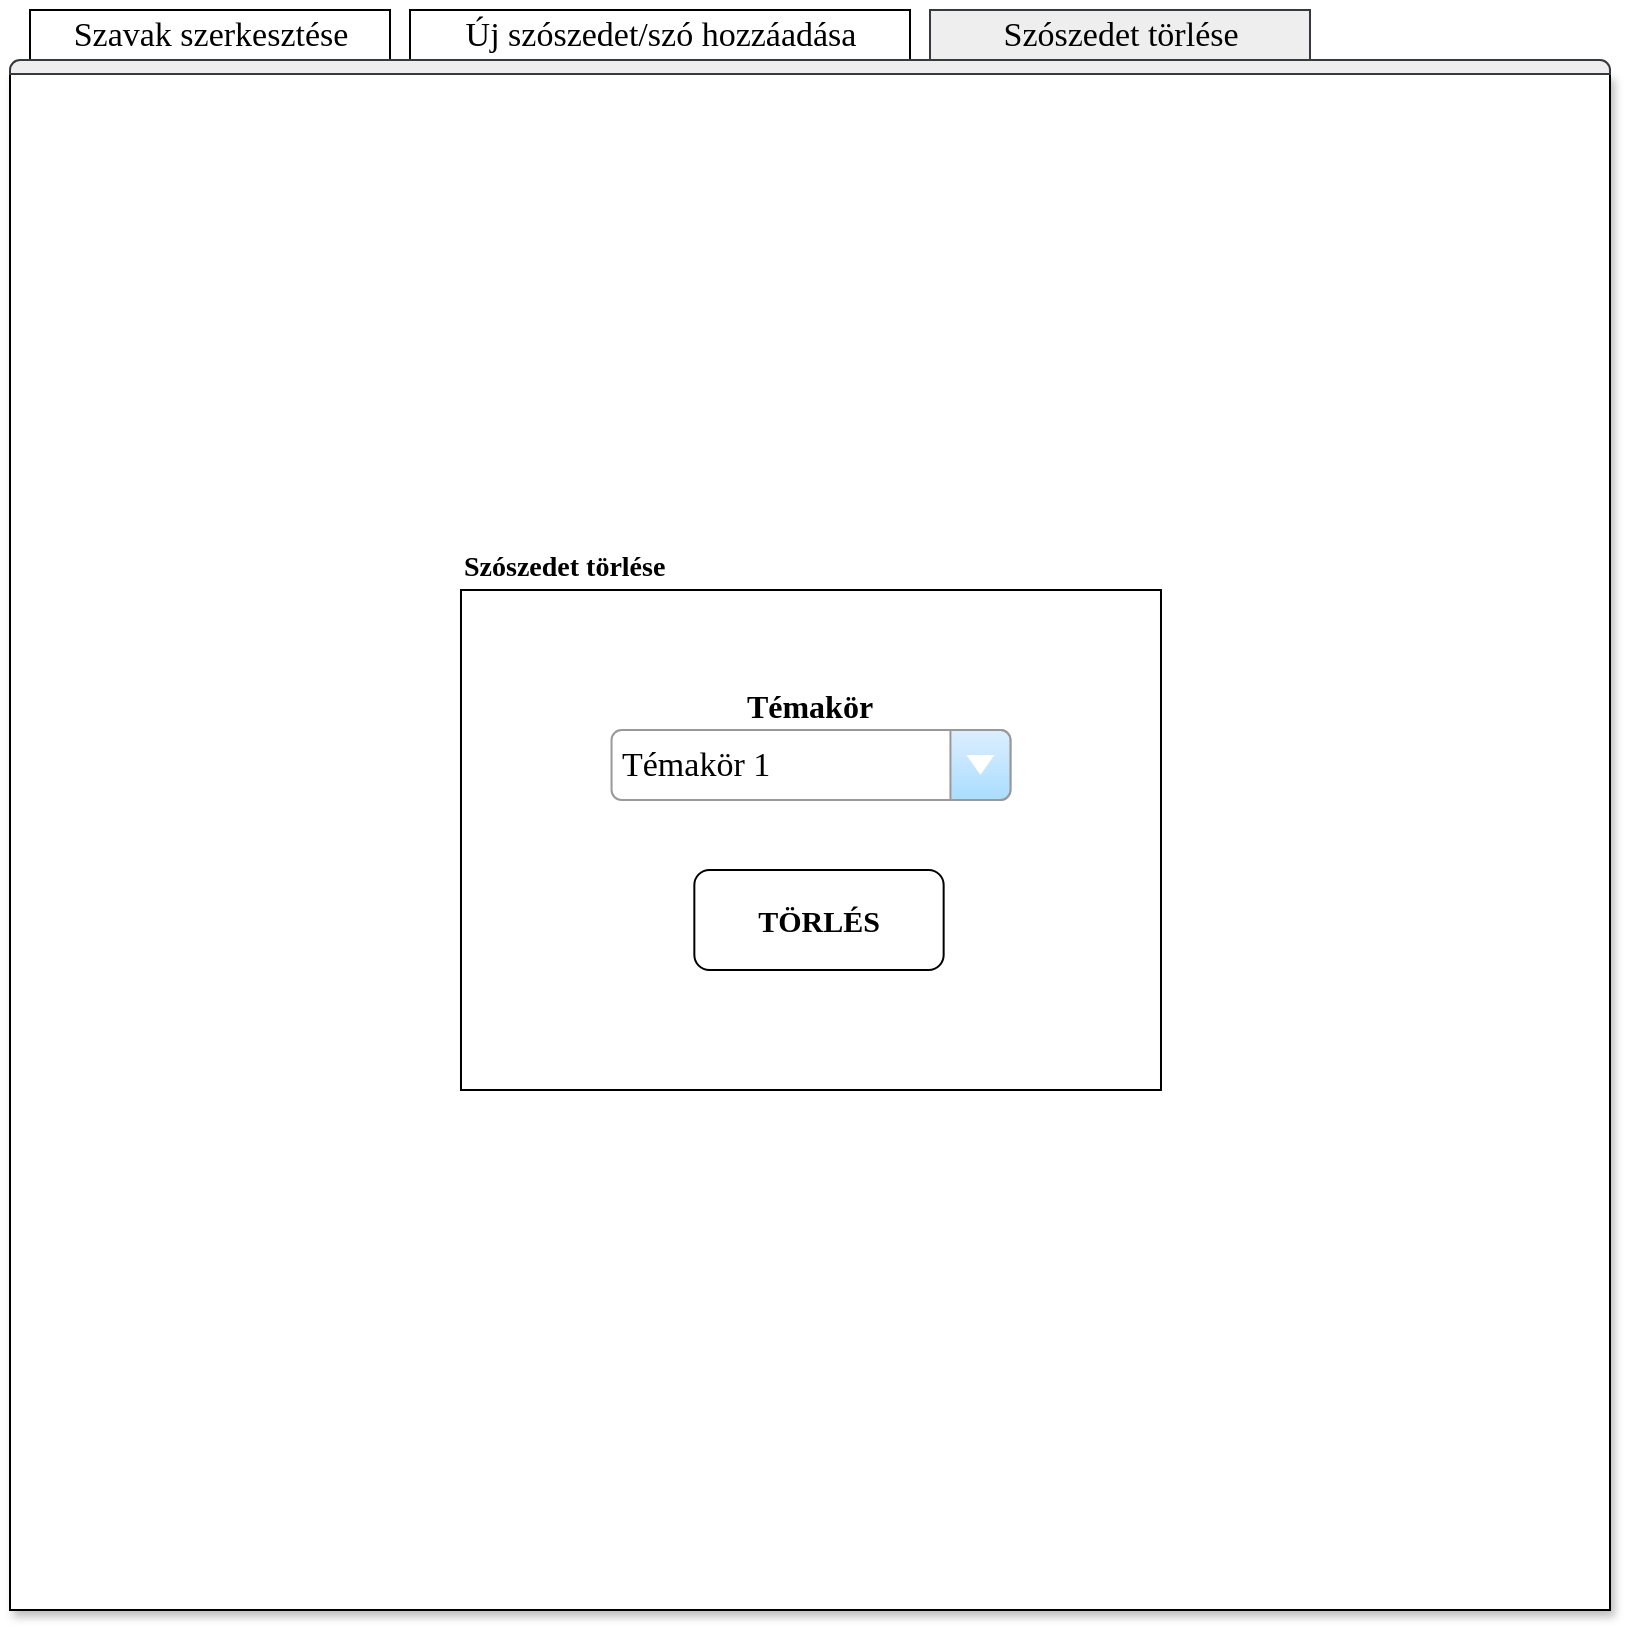<mxfile version="21.2.1" type="device">
  <diagram name="1 oldal" id="h_sdG0xfet05f8b0soA9">
    <mxGraphModel dx="-618" dy="623" grid="1" gridSize="10" guides="1" tooltips="1" connect="1" arrows="1" fold="1" page="1" pageScale="1" pageWidth="827" pageHeight="1169" background="none" math="0" shadow="0">
      <root>
        <mxCell id="0" />
        <mxCell id="1" parent="0" />
        <mxCell id="sZCGaXeiZL27GAr6mK9c-123" value="" style="strokeWidth=1;shadow=1;dashed=0;align=center;html=1;shape=mxgraph.mockup.containers.marginRect2;rectMarginTop=32;whiteSpace=wrap;fontFamily=Comic Sans MS;verticalAlign=middle;fontSize=14;" parent="1" vertex="1">
          <mxGeometry x="1660" y="9" width="800" height="800" as="geometry" />
        </mxCell>
        <mxCell id="sZCGaXeiZL27GAr6mK9c-124" value="Szavak szerkesztése" style="strokeWidth=1;shadow=0;dashed=0;align=center;html=1;shape=mxgraph.mockup.containers.rrect;rSize=0;fontSize=17;fontFamily=Comic Sans MS;" parent="sZCGaXeiZL27GAr6mK9c-123" vertex="1">
          <mxGeometry width="180" height="25" relative="1" as="geometry">
            <mxPoint x="10" as="offset" />
          </mxGeometry>
        </mxCell>
        <mxCell id="sZCGaXeiZL27GAr6mK9c-125" value="Új szószedet/szó hozzáadása" style="strokeWidth=1;shadow=0;dashed=0;align=center;html=1;shape=mxgraph.mockup.containers.rrect;rSize=0;fontSize=17;fontFamily=Comic Sans MS;" parent="sZCGaXeiZL27GAr6mK9c-123" vertex="1">
          <mxGeometry width="250" height="25" relative="1" as="geometry">
            <mxPoint x="200" as="offset" />
          </mxGeometry>
        </mxCell>
        <mxCell id="sZCGaXeiZL27GAr6mK9c-126" value="Szószedet törlése" style="strokeWidth=1;shadow=0;dashed=0;align=center;html=1;shape=mxgraph.mockup.containers.rrect;rSize=0;fontSize=17;fontFamily=Comic Sans MS;fillColor=#eeeeee;strokeColor=#36393d;" parent="sZCGaXeiZL27GAr6mK9c-123" vertex="1">
          <mxGeometry width="190" height="25" relative="1" as="geometry">
            <mxPoint x="460" as="offset" />
          </mxGeometry>
        </mxCell>
        <mxCell id="sZCGaXeiZL27GAr6mK9c-127" value="" style="strokeWidth=1;shadow=0;dashed=0;align=center;html=1;shape=mxgraph.mockup.containers.topButton;rSize=5;resizeWidth=1;movable=0;deletable=1;fillColor=#eeeeee;strokeColor=#36393d;" parent="sZCGaXeiZL27GAr6mK9c-123" vertex="1">
          <mxGeometry width="800" height="7" relative="1" as="geometry">
            <mxPoint y="25" as="offset" />
          </mxGeometry>
        </mxCell>
        <mxCell id="sZCGaXeiZL27GAr6mK9c-128" style="edgeStyle=orthogonalEdgeStyle;rounded=0;orthogonalLoop=1;jettySize=auto;html=1;exitX=0.5;exitY=1;exitDx=0;exitDy=0;" parent="sZCGaXeiZL27GAr6mK9c-123" edge="1">
          <mxGeometry relative="1" as="geometry">
            <mxPoint x="581" y="316.832" as="sourcePoint" />
            <mxPoint x="581" y="316.832" as="targetPoint" />
          </mxGeometry>
        </mxCell>
        <mxCell id="sZCGaXeiZL27GAr6mK9c-129" style="edgeStyle=orthogonalEdgeStyle;rounded=0;orthogonalLoop=1;jettySize=auto;html=1;exitX=0.5;exitY=1;exitDx=0;exitDy=0;" parent="sZCGaXeiZL27GAr6mK9c-123" edge="1">
          <mxGeometry relative="1" as="geometry">
            <mxPoint x="581" y="277.228" as="sourcePoint" />
            <mxPoint x="581" y="277.228" as="targetPoint" />
          </mxGeometry>
        </mxCell>
        <mxCell id="sZCGaXeiZL27GAr6mK9c-152" value="" style="group" parent="sZCGaXeiZL27GAr6mK9c-123" vertex="1" connectable="0">
          <mxGeometry x="224.5" y="260" width="350.997" height="280" as="geometry" />
        </mxCell>
        <mxCell id="sZCGaXeiZL27GAr6mK9c-136" style="edgeStyle=orthogonalEdgeStyle;rounded=0;orthogonalLoop=1;jettySize=auto;html=1;exitX=0.5;exitY=1;exitDx=0;exitDy=0;" parent="sZCGaXeiZL27GAr6mK9c-152" edge="1">
          <mxGeometry relative="1" as="geometry">
            <mxPoint x="180.499" y="90" as="sourcePoint" />
            <mxPoint x="180.499" y="90" as="targetPoint" />
          </mxGeometry>
        </mxCell>
        <mxCell id="sZCGaXeiZL27GAr6mK9c-131" value="Szószedet törlése" style="text;html=1;strokeColor=none;fillColor=none;align=left;verticalAlign=bottom;whiteSpace=wrap;rounded=0;fontFamily=Comic Sans MS;fontStyle=1;fontSize=14;container=0;" parent="sZCGaXeiZL27GAr6mK9c-152" vertex="1">
          <mxGeometry width="189.474" height="30" as="geometry" />
        </mxCell>
        <mxCell id="sZCGaXeiZL27GAr6mK9c-132" value="" style="whiteSpace=wrap;html=1;rounded=0;fontFamily=Comic Sans MS;fillColor=none;strokeWidth=1;glass=0;container=0;" parent="sZCGaXeiZL27GAr6mK9c-152" vertex="1">
          <mxGeometry x="0.997" y="30" width="350" height="250" as="geometry" />
        </mxCell>
        <mxCell id="sZCGaXeiZL27GAr6mK9c-135" value="TÖRLÉS" style="rounded=1;whiteSpace=wrap;html=1;fontFamily=Comic Sans MS;fontStyle=1;fontSize=15;container=0;" parent="sZCGaXeiZL27GAr6mK9c-152" vertex="1">
          <mxGeometry x="117.672" y="170" width="124.654" height="50" as="geometry" />
        </mxCell>
        <mxCell id="sZCGaXeiZL27GAr6mK9c-150" value="Témakör" style="text;html=1;strokeColor=none;fillColor=none;align=center;verticalAlign=bottom;whiteSpace=wrap;rounded=0;fontFamily=Comic Sans MS;fontStyle=1;fontSize=16;container=0;" parent="sZCGaXeiZL27GAr6mK9c-152" vertex="1">
          <mxGeometry x="110.679" y="70" width="129.64" height="30" as="geometry" />
        </mxCell>
        <mxCell id="sZCGaXeiZL27GAr6mK9c-149" value="Témakör 1" style="strokeWidth=1;shadow=0;dashed=0;align=center;html=1;shape=mxgraph.mockup.forms.comboBox;strokeColor=#999999;fillColor=#ddeeff;align=left;fillColor2=#aaddff;mainText=;fontColor=#000000;fontSize=17;spacingLeft=3;fontFamily=Comic Sans MS;container=0;" parent="sZCGaXeiZL27GAr6mK9c-152" vertex="1">
          <mxGeometry x="76.276" y="100" width="199.446" height="35" as="geometry" />
        </mxCell>
      </root>
    </mxGraphModel>
  </diagram>
</mxfile>
